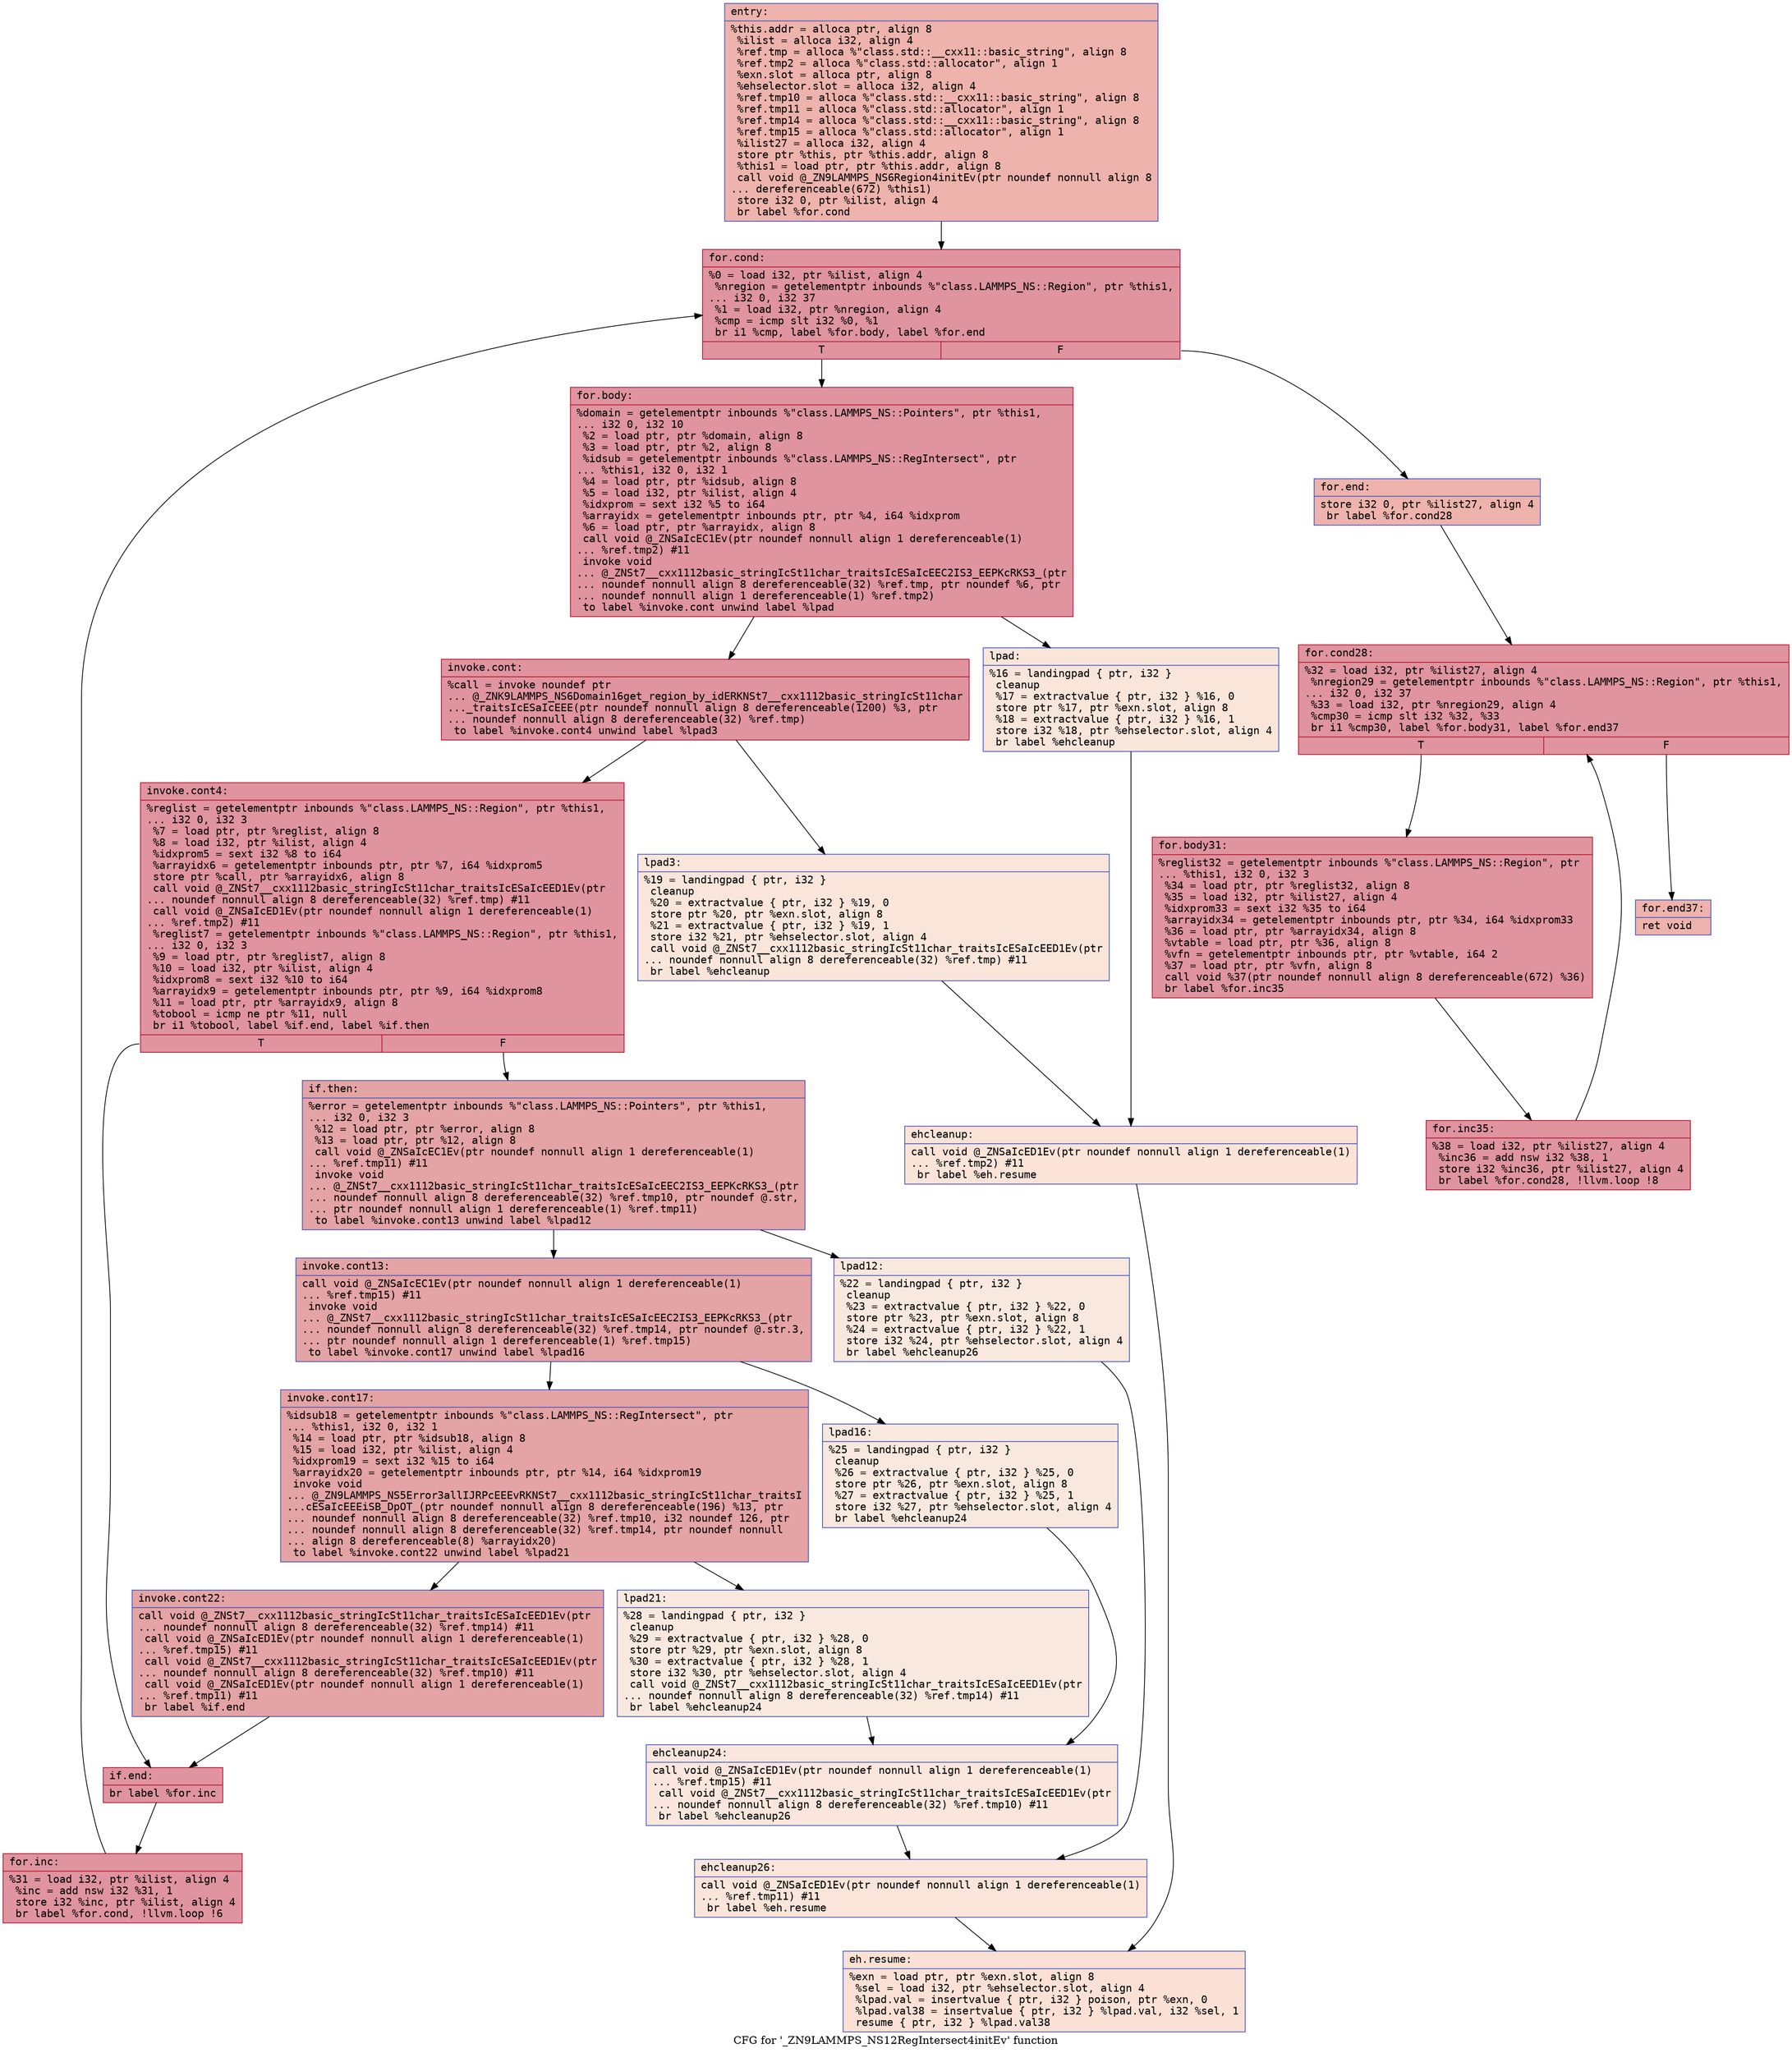digraph "CFG for '_ZN9LAMMPS_NS12RegIntersect4initEv' function" {
	label="CFG for '_ZN9LAMMPS_NS12RegIntersect4initEv' function";

	Node0x5640011d4150 [shape=record,color="#3d50c3ff", style=filled, fillcolor="#d6524470" fontname="Courier",label="{entry:\l|  %this.addr = alloca ptr, align 8\l  %ilist = alloca i32, align 4\l  %ref.tmp = alloca %\"class.std::__cxx11::basic_string\", align 8\l  %ref.tmp2 = alloca %\"class.std::allocator\", align 1\l  %exn.slot = alloca ptr, align 8\l  %ehselector.slot = alloca i32, align 4\l  %ref.tmp10 = alloca %\"class.std::__cxx11::basic_string\", align 8\l  %ref.tmp11 = alloca %\"class.std::allocator\", align 1\l  %ref.tmp14 = alloca %\"class.std::__cxx11::basic_string\", align 8\l  %ref.tmp15 = alloca %\"class.std::allocator\", align 1\l  %ilist27 = alloca i32, align 4\l  store ptr %this, ptr %this.addr, align 8\l  %this1 = load ptr, ptr %this.addr, align 8\l  call void @_ZN9LAMMPS_NS6Region4initEv(ptr noundef nonnull align 8\l... dereferenceable(672) %this1)\l  store i32 0, ptr %ilist, align 4\l  br label %for.cond\l}"];
	Node0x5640011d4150 -> Node0x5640011d4cd0[tooltip="entry -> for.cond\nProbability 100.00%" ];
	Node0x5640011d4cd0 [shape=record,color="#b70d28ff", style=filled, fillcolor="#b70d2870" fontname="Courier",label="{for.cond:\l|  %0 = load i32, ptr %ilist, align 4\l  %nregion = getelementptr inbounds %\"class.LAMMPS_NS::Region\", ptr %this1,\l... i32 0, i32 37\l  %1 = load i32, ptr %nregion, align 4\l  %cmp = icmp slt i32 %0, %1\l  br i1 %cmp, label %for.body, label %for.end\l|{<s0>T|<s1>F}}"];
	Node0x5640011d4cd0:s0 -> Node0x5640011d4f70[tooltip="for.cond -> for.body\nProbability 96.88%" ];
	Node0x5640011d4cd0:s1 -> Node0x5640011d4ff0[tooltip="for.cond -> for.end\nProbability 3.12%" ];
	Node0x5640011d4f70 [shape=record,color="#b70d28ff", style=filled, fillcolor="#b70d2870" fontname="Courier",label="{for.body:\l|  %domain = getelementptr inbounds %\"class.LAMMPS_NS::Pointers\", ptr %this1,\l... i32 0, i32 10\l  %2 = load ptr, ptr %domain, align 8\l  %3 = load ptr, ptr %2, align 8\l  %idsub = getelementptr inbounds %\"class.LAMMPS_NS::RegIntersect\", ptr\l... %this1, i32 0, i32 1\l  %4 = load ptr, ptr %idsub, align 8\l  %5 = load i32, ptr %ilist, align 4\l  %idxprom = sext i32 %5 to i64\l  %arrayidx = getelementptr inbounds ptr, ptr %4, i64 %idxprom\l  %6 = load ptr, ptr %arrayidx, align 8\l  call void @_ZNSaIcEC1Ev(ptr noundef nonnull align 1 dereferenceable(1)\l... %ref.tmp2) #11\l  invoke void\l... @_ZNSt7__cxx1112basic_stringIcSt11char_traitsIcESaIcEEC2IS3_EEPKcRKS3_(ptr\l... noundef nonnull align 8 dereferenceable(32) %ref.tmp, ptr noundef %6, ptr\l... noundef nonnull align 1 dereferenceable(1) %ref.tmp2)\l          to label %invoke.cont unwind label %lpad\l}"];
	Node0x5640011d4f70 -> Node0x5640011d5830[tooltip="for.body -> invoke.cont\nProbability 100.00%" ];
	Node0x5640011d4f70 -> Node0x5640011d58b0[tooltip="for.body -> lpad\nProbability 0.00%" ];
	Node0x5640011d5830 [shape=record,color="#b70d28ff", style=filled, fillcolor="#b70d2870" fontname="Courier",label="{invoke.cont:\l|  %call = invoke noundef ptr\l... @_ZNK9LAMMPS_NS6Domain16get_region_by_idERKNSt7__cxx1112basic_stringIcSt11char\l..._traitsIcESaIcEEE(ptr noundef nonnull align 8 dereferenceable(1200) %3, ptr\l... noundef nonnull align 8 dereferenceable(32) %ref.tmp)\l          to label %invoke.cont4 unwind label %lpad3\l}"];
	Node0x5640011d5830 -> Node0x5640011d57e0[tooltip="invoke.cont -> invoke.cont4\nProbability 100.00%" ];
	Node0x5640011d5830 -> Node0x5640011d4890[tooltip="invoke.cont -> lpad3\nProbability 0.00%" ];
	Node0x5640011d57e0 [shape=record,color="#b70d28ff", style=filled, fillcolor="#b70d2870" fontname="Courier",label="{invoke.cont4:\l|  %reglist = getelementptr inbounds %\"class.LAMMPS_NS::Region\", ptr %this1,\l... i32 0, i32 3\l  %7 = load ptr, ptr %reglist, align 8\l  %8 = load i32, ptr %ilist, align 4\l  %idxprom5 = sext i32 %8 to i64\l  %arrayidx6 = getelementptr inbounds ptr, ptr %7, i64 %idxprom5\l  store ptr %call, ptr %arrayidx6, align 8\l  call void @_ZNSt7__cxx1112basic_stringIcSt11char_traitsIcESaIcEED1Ev(ptr\l... noundef nonnull align 8 dereferenceable(32) %ref.tmp) #11\l  call void @_ZNSaIcED1Ev(ptr noundef nonnull align 1 dereferenceable(1)\l... %ref.tmp2) #11\l  %reglist7 = getelementptr inbounds %\"class.LAMMPS_NS::Region\", ptr %this1,\l... i32 0, i32 3\l  %9 = load ptr, ptr %reglist7, align 8\l  %10 = load i32, ptr %ilist, align 4\l  %idxprom8 = sext i32 %10 to i64\l  %arrayidx9 = getelementptr inbounds ptr, ptr %9, i64 %idxprom8\l  %11 = load ptr, ptr %arrayidx9, align 8\l  %tobool = icmp ne ptr %11, null\l  br i1 %tobool, label %if.end, label %if.then\l|{<s0>T|<s1>F}}"];
	Node0x5640011d57e0:s0 -> Node0x5640011d68a0[tooltip="invoke.cont4 -> if.end\nProbability 62.50%" ];
	Node0x5640011d57e0:s1 -> Node0x5640011d6910[tooltip="invoke.cont4 -> if.then\nProbability 37.50%" ];
	Node0x5640011d6910 [shape=record,color="#3d50c3ff", style=filled, fillcolor="#c32e3170" fontname="Courier",label="{if.then:\l|  %error = getelementptr inbounds %\"class.LAMMPS_NS::Pointers\", ptr %this1,\l... i32 0, i32 3\l  %12 = load ptr, ptr %error, align 8\l  %13 = load ptr, ptr %12, align 8\l  call void @_ZNSaIcEC1Ev(ptr noundef nonnull align 1 dereferenceable(1)\l... %ref.tmp11) #11\l  invoke void\l... @_ZNSt7__cxx1112basic_stringIcSt11char_traitsIcESaIcEEC2IS3_EEPKcRKS3_(ptr\l... noundef nonnull align 8 dereferenceable(32) %ref.tmp10, ptr noundef @.str,\l... ptr noundef nonnull align 1 dereferenceable(1) %ref.tmp11)\l          to label %invoke.cont13 unwind label %lpad12\l}"];
	Node0x5640011d6910 -> Node0x5640011d6d90[tooltip="if.then -> invoke.cont13\nProbability 100.00%" ];
	Node0x5640011d6910 -> Node0x5640011d6e10[tooltip="if.then -> lpad12\nProbability 0.00%" ];
	Node0x5640011d6d90 [shape=record,color="#3d50c3ff", style=filled, fillcolor="#c32e3170" fontname="Courier",label="{invoke.cont13:\l|  call void @_ZNSaIcEC1Ev(ptr noundef nonnull align 1 dereferenceable(1)\l... %ref.tmp15) #11\l  invoke void\l... @_ZNSt7__cxx1112basic_stringIcSt11char_traitsIcESaIcEEC2IS3_EEPKcRKS3_(ptr\l... noundef nonnull align 8 dereferenceable(32) %ref.tmp14, ptr noundef @.str.3,\l... ptr noundef nonnull align 1 dereferenceable(1) %ref.tmp15)\l          to label %invoke.cont17 unwind label %lpad16\l}"];
	Node0x5640011d6d90 -> Node0x5640011d7130[tooltip="invoke.cont13 -> invoke.cont17\nProbability 100.00%" ];
	Node0x5640011d6d90 -> Node0x5640011d7180[tooltip="invoke.cont13 -> lpad16\nProbability 0.00%" ];
	Node0x5640011d7130 [shape=record,color="#3d50c3ff", style=filled, fillcolor="#c32e3170" fontname="Courier",label="{invoke.cont17:\l|  %idsub18 = getelementptr inbounds %\"class.LAMMPS_NS::RegIntersect\", ptr\l... %this1, i32 0, i32 1\l  %14 = load ptr, ptr %idsub18, align 8\l  %15 = load i32, ptr %ilist, align 4\l  %idxprom19 = sext i32 %15 to i64\l  %arrayidx20 = getelementptr inbounds ptr, ptr %14, i64 %idxprom19\l  invoke void\l... @_ZN9LAMMPS_NS5Error3allIJRPcEEEvRKNSt7__cxx1112basic_stringIcSt11char_traitsI\l...cESaIcEEEiSB_DpOT_(ptr noundef nonnull align 8 dereferenceable(196) %13, ptr\l... noundef nonnull align 8 dereferenceable(32) %ref.tmp10, i32 noundef 126, ptr\l... noundef nonnull align 8 dereferenceable(32) %ref.tmp14, ptr noundef nonnull\l... align 8 dereferenceable(8) %arrayidx20)\l          to label %invoke.cont22 unwind label %lpad21\l}"];
	Node0x5640011d7130 -> Node0x5640011d70e0[tooltip="invoke.cont17 -> invoke.cont22\nProbability 100.00%" ];
	Node0x5640011d7130 -> Node0x5640011d77e0[tooltip="invoke.cont17 -> lpad21\nProbability 0.00%" ];
	Node0x5640011d70e0 [shape=record,color="#3d50c3ff", style=filled, fillcolor="#c32e3170" fontname="Courier",label="{invoke.cont22:\l|  call void @_ZNSt7__cxx1112basic_stringIcSt11char_traitsIcESaIcEED1Ev(ptr\l... noundef nonnull align 8 dereferenceable(32) %ref.tmp14) #11\l  call void @_ZNSaIcED1Ev(ptr noundef nonnull align 1 dereferenceable(1)\l... %ref.tmp15) #11\l  call void @_ZNSt7__cxx1112basic_stringIcSt11char_traitsIcESaIcEED1Ev(ptr\l... noundef nonnull align 8 dereferenceable(32) %ref.tmp10) #11\l  call void @_ZNSaIcED1Ev(ptr noundef nonnull align 1 dereferenceable(1)\l... %ref.tmp11) #11\l  br label %if.end\l}"];
	Node0x5640011d70e0 -> Node0x5640011d68a0[tooltip="invoke.cont22 -> if.end\nProbability 100.00%" ];
	Node0x5640011d58b0 [shape=record,color="#3d50c3ff", style=filled, fillcolor="#f4c5ad70" fontname="Courier",label="{lpad:\l|  %16 = landingpad \{ ptr, i32 \}\l          cleanup\l  %17 = extractvalue \{ ptr, i32 \} %16, 0\l  store ptr %17, ptr %exn.slot, align 8\l  %18 = extractvalue \{ ptr, i32 \} %16, 1\l  store i32 %18, ptr %ehselector.slot, align 4\l  br label %ehcleanup\l}"];
	Node0x5640011d58b0 -> Node0x5640011d81a0[tooltip="lpad -> ehcleanup\nProbability 100.00%" ];
	Node0x5640011d4890 [shape=record,color="#3d50c3ff", style=filled, fillcolor="#f4c5ad70" fontname="Courier",label="{lpad3:\l|  %19 = landingpad \{ ptr, i32 \}\l          cleanup\l  %20 = extractvalue \{ ptr, i32 \} %19, 0\l  store ptr %20, ptr %exn.slot, align 8\l  %21 = extractvalue \{ ptr, i32 \} %19, 1\l  store i32 %21, ptr %ehselector.slot, align 4\l  call void @_ZNSt7__cxx1112basic_stringIcSt11char_traitsIcESaIcEED1Ev(ptr\l... noundef nonnull align 8 dereferenceable(32) %ref.tmp) #11\l  br label %ehcleanup\l}"];
	Node0x5640011d4890 -> Node0x5640011d81a0[tooltip="lpad3 -> ehcleanup\nProbability 100.00%" ];
	Node0x5640011d81a0 [shape=record,color="#3d50c3ff", style=filled, fillcolor="#f6bfa670" fontname="Courier",label="{ehcleanup:\l|  call void @_ZNSaIcED1Ev(ptr noundef nonnull align 1 dereferenceable(1)\l... %ref.tmp2) #11\l  br label %eh.resume\l}"];
	Node0x5640011d81a0 -> Node0x5640011d8750[tooltip="ehcleanup -> eh.resume\nProbability 100.00%" ];
	Node0x5640011d6e10 [shape=record,color="#3d50c3ff", style=filled, fillcolor="#f2cab570" fontname="Courier",label="{lpad12:\l|  %22 = landingpad \{ ptr, i32 \}\l          cleanup\l  %23 = extractvalue \{ ptr, i32 \} %22, 0\l  store ptr %23, ptr %exn.slot, align 8\l  %24 = extractvalue \{ ptr, i32 \} %22, 1\l  store i32 %24, ptr %ehselector.slot, align 4\l  br label %ehcleanup26\l}"];
	Node0x5640011d6e10 -> Node0x5640011d90c0[tooltip="lpad12 -> ehcleanup26\nProbability 100.00%" ];
	Node0x5640011d7180 [shape=record,color="#3d50c3ff", style=filled, fillcolor="#f2cab570" fontname="Courier",label="{lpad16:\l|  %25 = landingpad \{ ptr, i32 \}\l          cleanup\l  %26 = extractvalue \{ ptr, i32 \} %25, 0\l  store ptr %26, ptr %exn.slot, align 8\l  %27 = extractvalue \{ ptr, i32 \} %25, 1\l  store i32 %27, ptr %ehselector.slot, align 4\l  br label %ehcleanup24\l}"];
	Node0x5640011d7180 -> Node0x5640011d9490[tooltip="lpad16 -> ehcleanup24\nProbability 100.00%" ];
	Node0x5640011d77e0 [shape=record,color="#3d50c3ff", style=filled, fillcolor="#f2cab570" fontname="Courier",label="{lpad21:\l|  %28 = landingpad \{ ptr, i32 \}\l          cleanup\l  %29 = extractvalue \{ ptr, i32 \} %28, 0\l  store ptr %29, ptr %exn.slot, align 8\l  %30 = extractvalue \{ ptr, i32 \} %28, 1\l  store i32 %30, ptr %ehselector.slot, align 4\l  call void @_ZNSt7__cxx1112basic_stringIcSt11char_traitsIcESaIcEED1Ev(ptr\l... noundef nonnull align 8 dereferenceable(32) %ref.tmp14) #11\l  br label %ehcleanup24\l}"];
	Node0x5640011d77e0 -> Node0x5640011d9490[tooltip="lpad21 -> ehcleanup24\nProbability 100.00%" ];
	Node0x5640011d9490 [shape=record,color="#3d50c3ff", style=filled, fillcolor="#f3c7b170" fontname="Courier",label="{ehcleanup24:\l|  call void @_ZNSaIcED1Ev(ptr noundef nonnull align 1 dereferenceable(1)\l... %ref.tmp15) #11\l  call void @_ZNSt7__cxx1112basic_stringIcSt11char_traitsIcESaIcEED1Ev(ptr\l... noundef nonnull align 8 dereferenceable(32) %ref.tmp10) #11\l  br label %ehcleanup26\l}"];
	Node0x5640011d9490 -> Node0x5640011d90c0[tooltip="ehcleanup24 -> ehcleanup26\nProbability 100.00%" ];
	Node0x5640011d90c0 [shape=record,color="#3d50c3ff", style=filled, fillcolor="#f5c1a970" fontname="Courier",label="{ehcleanup26:\l|  call void @_ZNSaIcED1Ev(ptr noundef nonnull align 1 dereferenceable(1)\l... %ref.tmp11) #11\l  br label %eh.resume\l}"];
	Node0x5640011d90c0 -> Node0x5640011d8750[tooltip="ehcleanup26 -> eh.resume\nProbability 100.00%" ];
	Node0x5640011d68a0 [shape=record,color="#b70d28ff", style=filled, fillcolor="#b70d2870" fontname="Courier",label="{if.end:\l|  br label %for.inc\l}"];
	Node0x5640011d68a0 -> Node0x5640011d9e10[tooltip="if.end -> for.inc\nProbability 100.00%" ];
	Node0x5640011d9e10 [shape=record,color="#b70d28ff", style=filled, fillcolor="#b70d2870" fontname="Courier",label="{for.inc:\l|  %31 = load i32, ptr %ilist, align 4\l  %inc = add nsw i32 %31, 1\l  store i32 %inc, ptr %ilist, align 4\l  br label %for.cond, !llvm.loop !6\l}"];
	Node0x5640011d9e10 -> Node0x5640011d4cd0[tooltip="for.inc -> for.cond\nProbability 100.00%" ];
	Node0x5640011d4ff0 [shape=record,color="#3d50c3ff", style=filled, fillcolor="#d6524470" fontname="Courier",label="{for.end:\l|  store i32 0, ptr %ilist27, align 4\l  br label %for.cond28\l}"];
	Node0x5640011d4ff0 -> Node0x5640011da300[tooltip="for.end -> for.cond28\nProbability 100.00%" ];
	Node0x5640011da300 [shape=record,color="#b70d28ff", style=filled, fillcolor="#b70d2870" fontname="Courier",label="{for.cond28:\l|  %32 = load i32, ptr %ilist27, align 4\l  %nregion29 = getelementptr inbounds %\"class.LAMMPS_NS::Region\", ptr %this1,\l... i32 0, i32 37\l  %33 = load i32, ptr %nregion29, align 4\l  %cmp30 = icmp slt i32 %32, %33\l  br i1 %cmp30, label %for.body31, label %for.end37\l|{<s0>T|<s1>F}}"];
	Node0x5640011da300:s0 -> Node0x5640011da660[tooltip="for.cond28 -> for.body31\nProbability 96.88%" ];
	Node0x5640011da300:s1 -> Node0x5640011da6e0[tooltip="for.cond28 -> for.end37\nProbability 3.12%" ];
	Node0x5640011da660 [shape=record,color="#b70d28ff", style=filled, fillcolor="#b70d2870" fontname="Courier",label="{for.body31:\l|  %reglist32 = getelementptr inbounds %\"class.LAMMPS_NS::Region\", ptr\l... %this1, i32 0, i32 3\l  %34 = load ptr, ptr %reglist32, align 8\l  %35 = load i32, ptr %ilist27, align 4\l  %idxprom33 = sext i32 %35 to i64\l  %arrayidx34 = getelementptr inbounds ptr, ptr %34, i64 %idxprom33\l  %36 = load ptr, ptr %arrayidx34, align 8\l  %vtable = load ptr, ptr %36, align 8\l  %vfn = getelementptr inbounds ptr, ptr %vtable, i64 2\l  %37 = load ptr, ptr %vfn, align 8\l  call void %37(ptr noundef nonnull align 8 dereferenceable(672) %36)\l  br label %for.inc35\l}"];
	Node0x5640011da660 -> Node0x5640011daee0[tooltip="for.body31 -> for.inc35\nProbability 100.00%" ];
	Node0x5640011daee0 [shape=record,color="#b70d28ff", style=filled, fillcolor="#b70d2870" fontname="Courier",label="{for.inc35:\l|  %38 = load i32, ptr %ilist27, align 4\l  %inc36 = add nsw i32 %38, 1\l  store i32 %inc36, ptr %ilist27, align 4\l  br label %for.cond28, !llvm.loop !8\l}"];
	Node0x5640011daee0 -> Node0x5640011da300[tooltip="for.inc35 -> for.cond28\nProbability 100.00%" ];
	Node0x5640011da6e0 [shape=record,color="#3d50c3ff", style=filled, fillcolor="#d6524470" fontname="Courier",label="{for.end37:\l|  ret void\l}"];
	Node0x5640011d8750 [shape=record,color="#3d50c3ff", style=filled, fillcolor="#f7bca170" fontname="Courier",label="{eh.resume:\l|  %exn = load ptr, ptr %exn.slot, align 8\l  %sel = load i32, ptr %ehselector.slot, align 4\l  %lpad.val = insertvalue \{ ptr, i32 \} poison, ptr %exn, 0\l  %lpad.val38 = insertvalue \{ ptr, i32 \} %lpad.val, i32 %sel, 1\l  resume \{ ptr, i32 \} %lpad.val38\l}"];
}
